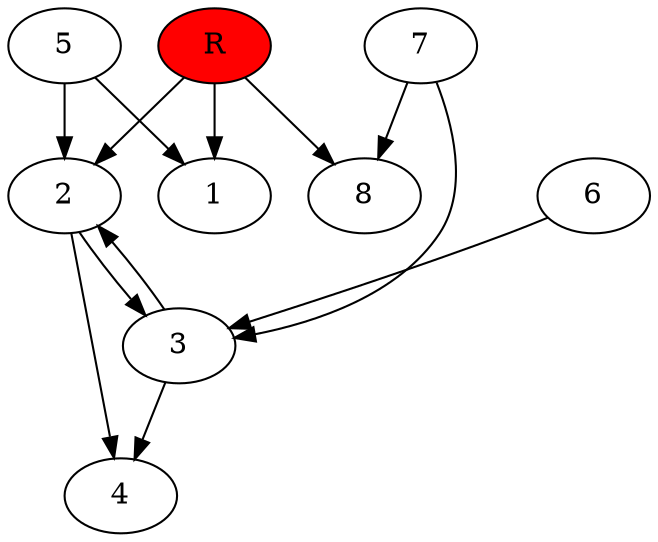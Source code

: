 digraph prb29404 {
	1
	2
	3
	4
	5
	6
	7
	8
	R [fillcolor="#ff0000" style=filled]
	2 -> 3
	2 -> 4
	3 -> 2
	3 -> 4
	5 -> 1
	5 -> 2
	6 -> 3
	7 -> 3
	7 -> 8
	R -> 1
	R -> 2
	R -> 8
}
